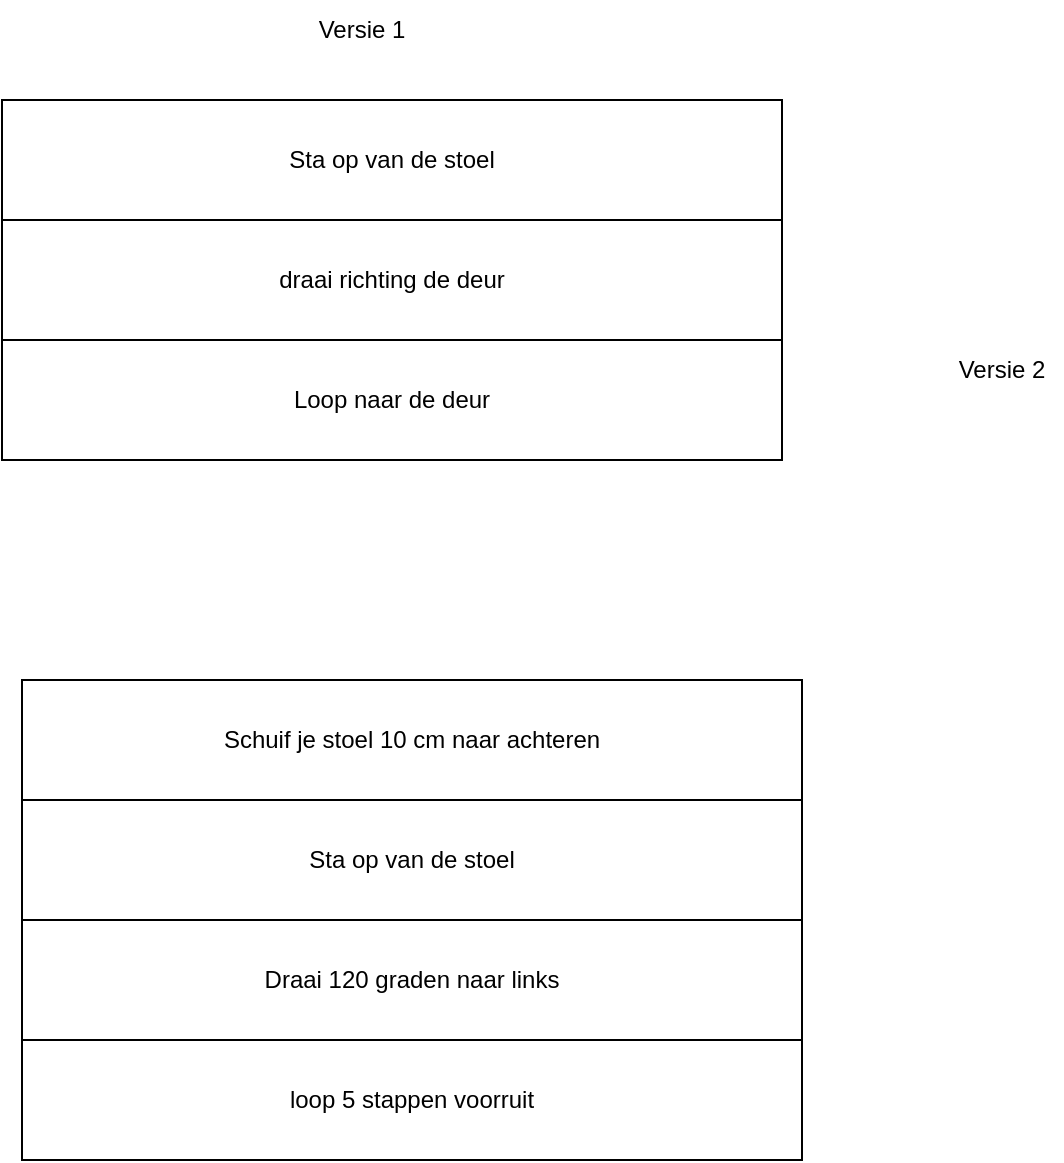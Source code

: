 <mxfile>
    <diagram id="-_gczknmec0PBfDgi7iC" name="Page-1">
        <mxGraphModel dx="802" dy="563" grid="1" gridSize="10" guides="1" tooltips="1" connect="1" arrows="1" fold="1" page="1" pageScale="1" pageWidth="850" pageHeight="1100" math="0" shadow="0">
            <root>
                <mxCell id="0"/>
                <mxCell id="1" parent="0"/>
                <mxCell id="4" value="" style="edgeStyle=none;html=1;" edge="1" parent="1" source="2" target="3">
                    <mxGeometry relative="1" as="geometry"/>
                </mxCell>
                <mxCell id="2" value="Sta op van de stoel" style="rounded=0;whiteSpace=wrap;html=1;" vertex="1" parent="1">
                    <mxGeometry x="100" y="60" width="390" height="60" as="geometry"/>
                </mxCell>
                <mxCell id="6" value="" style="edgeStyle=none;html=1;" edge="1" parent="1" source="3" target="5">
                    <mxGeometry relative="1" as="geometry"/>
                </mxCell>
                <mxCell id="3" value="draai richting de deur" style="whiteSpace=wrap;html=1;rounded=0;" vertex="1" parent="1">
                    <mxGeometry x="100" y="120" width="390" height="60" as="geometry"/>
                </mxCell>
                <mxCell id="5" value="Loop naar de deur" style="whiteSpace=wrap;html=1;rounded=0;" vertex="1" parent="1">
                    <mxGeometry x="100" y="180" width="390" height="60" as="geometry"/>
                </mxCell>
                <mxCell id="21" value="" style="edgeStyle=none;html=1;" edge="1" parent="1" source="8" target="20">
                    <mxGeometry relative="1" as="geometry"/>
                </mxCell>
                <mxCell id="23" value="" style="edgeStyle=none;html=1;" edge="1" parent="1" source="8" target="22">
                    <mxGeometry relative="1" as="geometry"/>
                </mxCell>
                <mxCell id="8" value="Sta op van de stoel" style="rounded=0;whiteSpace=wrap;html=1;" vertex="1" parent="1">
                    <mxGeometry x="110" y="410" width="390" height="60" as="geometry"/>
                </mxCell>
                <mxCell id="9" value="" style="edgeStyle=none;html=1;" edge="1" parent="1">
                    <mxGeometry relative="1" as="geometry">
                        <mxPoint x="305" y="520" as="sourcePoint"/>
                        <mxPoint x="305" y="530" as="targetPoint"/>
                    </mxGeometry>
                </mxCell>
                <mxCell id="12" value="Versie 1" style="text;html=1;align=center;verticalAlign=middle;whiteSpace=wrap;rounded=0;" vertex="1" parent="1">
                    <mxGeometry x="250" y="10" width="60" height="30" as="geometry"/>
                </mxCell>
                <mxCell id="13" value="Versie 2" style="text;html=1;align=center;verticalAlign=middle;whiteSpace=wrap;rounded=0;" vertex="1" parent="1">
                    <mxGeometry x="570" y="180" width="60" height="30" as="geometry"/>
                </mxCell>
                <mxCell id="15" value="loop 5 stappen voorruit" style="whiteSpace=wrap;html=1;rounded=0;" vertex="1" parent="1">
                    <mxGeometry x="110" y="530" width="390" height="60" as="geometry"/>
                </mxCell>
                <mxCell id="20" value="Schuif je stoel 10 cm naar achteren" style="whiteSpace=wrap;html=1;rounded=0;" vertex="1" parent="1">
                    <mxGeometry x="110" y="350" width="390" height="60" as="geometry"/>
                </mxCell>
                <mxCell id="22" value="Draai 120 graden naar links" style="rounded=0;whiteSpace=wrap;html=1;" vertex="1" parent="1">
                    <mxGeometry x="110" y="470" width="390" height="60" as="geometry"/>
                </mxCell>
            </root>
        </mxGraphModel>
    </diagram>
</mxfile>